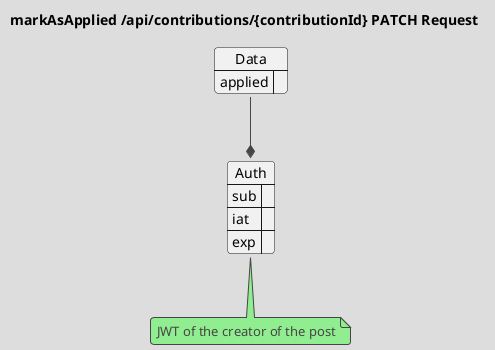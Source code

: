 @startuml markAsApplied-Request
!theme toy
skinparam linetype ortho
title "markAsApplied /api/contributions/{contributionId} PATCH Request"


json Data {
    "applied": ""
}

' Jwt of the creator of the post
json Auth {
    "sub": "",
    "iat": "",
    "exp": ""
}

note bottom of Auth
    JWT of the creator of the post
end note

Data --* Auth
@enduml
@startuml markAsApplied-Response
!theme toy
title "markAsApplied /api/contributions/{contributionId} PATCH Response"
@enduml
